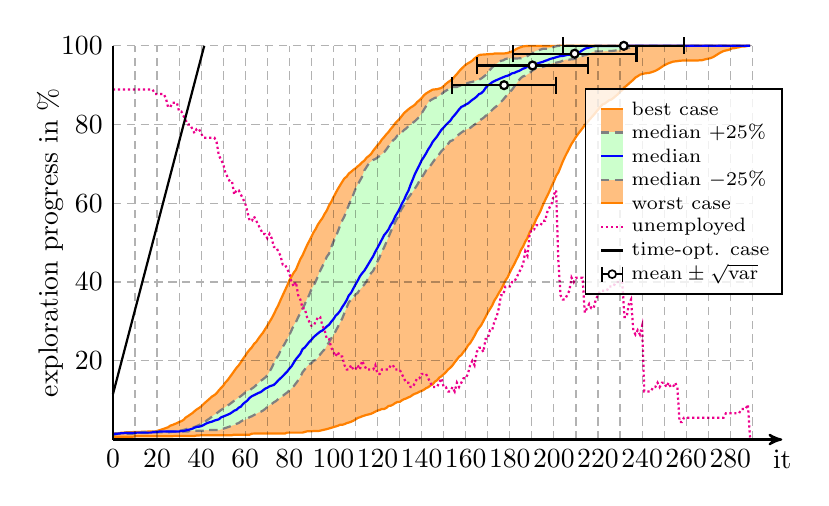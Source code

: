 \begin{tikzpicture}[thick]


% plot data, scaled to 8cm
\begin{scope}[yscale=0.05, xscale=0.028]
\draw[draw=orange, fill=orange!50] (0.00, 0.69) -- (1.00, 0.71) -- (2.00, 0.71) -- (3.00, 0.71) -- (4.00, 0.71) -- (5.00, 0.71) -- (6.00, 0.71) -- (7.00, 0.71) -- (8.00, 0.71) -- (9.00, 0.71) -- (10.00, 0.82) -- (11.00, 0.82) -- (12.00, 0.82) -- (13.00, 0.82) -- (14.00, 0.82) -- (15.00, 0.82) -- (16.00, 0.82) -- (17.00, 0.82) -- (18.00, 0.82) -- (19.00, 0.84) -- (20.00, 0.84) -- (21.00, 0.84) -- (22.00, 0.84) -- (23.00, 0.84) -- (24.00, 0.84) -- (25.00, 0.84) -- (26.00, 0.84) -- (27.00, 0.84) -- (28.00, 0.92) -- (29.00, 0.92) -- (30.00, 0.92) -- (31.00, 0.92) -- (32.00, 0.92) -- (33.00, 0.92) -- (34.00, 0.92) -- (35.00, 0.92) -- (36.00, 0.92) -- (37.00, 0.92) -- (38.00, 1.03) -- (39.00, 1.03) -- (40.00, 1.11) -- (41.00, 1.11) -- (42.00, 1.11) -- (43.00, 1.11) -- (44.00, 1.11) -- (45.00, 1.11) -- (46.00, 1.11) -- (47.00, 1.11) -- (48.00, 1.11) -- (49.00, 1.11) -- (50.00, 1.11) -- (51.00, 1.11) -- (52.00, 1.11) -- (53.00, 1.11) -- (54.00, 1.11) -- (55.00, 1.24) -- (56.00, 1.24) -- (57.00, 1.24) -- (58.00, 1.24) -- (59.00, 1.24) -- (60.00, 1.24) -- (61.00, 1.24) -- (62.00, 1.24) -- (63.00, 1.49) -- (64.00, 1.51) -- (65.00, 1.51) -- (66.00, 1.51) -- (67.00, 1.51) -- (68.00, 1.51) -- (69.00, 1.51) -- (70.00, 1.51) -- (71.00, 1.51) -- (72.00, 1.51) -- (73.00, 1.51) -- (74.00, 1.51) -- (75.00, 1.51) -- (76.00, 1.51) -- (77.00, 1.51) -- (78.00, 1.51) -- (79.00, 1.76) -- (80.00, 1.76) -- (81.00, 1.76) -- (82.00, 1.76) -- (83.00, 1.76) -- (84.00, 1.76) -- (85.00, 1.76) -- (86.00, 1.76) -- (87.00, 1.93) -- (88.00, 2.08) -- (89.00, 2.10) -- (90.00, 2.10) -- (91.00, 2.16) -- (92.00, 2.16) -- (93.00, 2.16) -- (94.00, 2.25) -- (95.00, 2.39) -- (96.00, 2.52) -- (97.00, 2.65) -- (98.00, 2.81) -- (99.00, 2.98) -- (100.00, 3.15) -- (101.00, 3.32) -- (102.00, 3.49) -- (103.00, 3.74) -- (104.00, 3.74) -- (105.00, 3.91) -- (106.00, 4.16) -- (107.00, 4.33) -- (108.00, 4.52) -- (109.00, 4.77) -- (110.00, 5.10) -- (111.00, 5.48) -- (112.00, 5.65) -- (113.00, 5.90) -- (114.00, 6.07) -- (115.00, 6.26) -- (116.00, 6.39) -- (117.00, 6.53) -- (118.00, 6.78) -- (119.00, 7.10) -- (120.00, 7.35) -- (121.00, 7.52) -- (122.00, 7.77) -- (123.00, 7.77) -- (124.00, 8.04) -- (125.00, 8.53) -- (126.00, 8.59) -- (127.00, 8.86) -- (128.00, 9.26) -- (129.00, 9.54) -- (130.00, 9.54) -- (131.00, 9.93) -- (132.00, 10.25) -- (133.00, 10.42) -- (134.00, 10.71) -- (135.00, 10.94) -- (136.00, 11.36) -- (137.00, 11.64) -- (138.00, 11.83) -- (139.00, 12.16) -- (140.00, 12.37) -- (141.00, 12.64) -- (142.00, 13.04) -- (143.00, 13.30) -- (144.00, 13.72) -- (145.00, 14.03) -- (146.00, 14.70) -- (147.00, 15.04) -- (148.00, 15.73) -- (149.00, 16.07) -- (150.00, 16.59) -- (151.00, 17.10) -- (152.00, 17.77) -- (153.00, 18.23) -- (154.00, 18.82) -- (155.00, 19.60) -- (156.00, 20.31) -- (157.00, 21.05) -- (158.00, 21.45) -- (159.00, 22.26) -- (160.00, 22.92) -- (161.00, 23.88) -- (162.00, 24.49) -- (163.00, 25.39) -- (164.00, 26.36) -- (165.00, 27.47) -- (166.00, 28.31) -- (167.00, 29.03) -- (168.00, 30.06) -- (169.00, 31.13) -- (170.00, 32.24) -- (171.00, 33.14) -- (172.00, 34.05) -- (173.00, 35.31) -- (174.00, 36.17) -- (175.00, 37.20) -- (176.00, 38.06) -- (177.00, 39.17) -- (178.00, 40.39) -- (179.00, 41.19) -- (180.00, 42.45) -- (181.00, 43.52) -- (182.00, 44.53) -- (183.00, 45.70) -- (184.00, 46.78) -- (185.00, 48.12) -- (186.00, 49.00) -- (187.00, 50.26) -- (188.00, 51.19) -- (189.00, 52.61) -- (190.00, 53.69) -- (191.00, 54.69) -- (192.00, 56.02) -- (193.00, 57.05) -- (194.00, 58.18) -- (195.00, 59.57) -- (196.00, 60.76) -- (197.00, 61.90) -- (198.00, 63.07) -- (199.00, 64.40) -- (200.00, 65.57) -- (201.00, 66.94) -- (202.00, 67.80) -- (203.00, 69.17) -- (204.00, 70.57) -- (205.00, 71.79) -- (206.00, 72.90) -- (207.00, 73.98) -- (208.00, 75.09) -- (209.00, 75.93) -- (210.00, 76.85) -- (211.00, 77.65) -- (212.00, 78.37) -- (213.00, 79.08) -- (214.00, 79.88) -- (215.00, 80.51) -- (216.00, 81.16) -- (217.00, 81.79) -- (218.00, 82.40) -- (219.00, 83.09) -- (220.00, 83.78) -- (221.00, 84.44) -- (222.00, 85.11) -- (223.00, 85.32) -- (224.00, 85.72) -- (225.00, 86.16) -- (226.00, 86.35) -- (227.00, 86.75) -- (228.00, 87.23) -- (229.00, 87.69) -- (230.00, 88.34) -- (231.00, 88.76) -- (232.00, 89.48) -- (233.00, 89.90) -- (234.00, 90.40) -- (235.00, 90.88) -- (236.00, 91.37) -- (237.00, 91.96) -- (238.00, 92.27) -- (239.00, 92.65) -- (240.00, 92.82) -- (241.00, 92.96) -- (242.00, 93.05) -- (243.00, 93.09) -- (244.00, 93.24) -- (245.00, 93.43) -- (246.00, 93.64) -- (247.00, 93.93) -- (248.00, 94.29) -- (249.00, 94.66) -- (250.00, 95.04) -- (251.00, 95.32) -- (252.00, 95.57) -- (253.00, 95.78) -- (254.00, 95.97) -- (255.00, 96.05) -- (256.00, 96.11) -- (257.00, 96.20) -- (258.00, 96.24) -- (259.00, 96.26) -- (260.00, 96.26) -- (261.00, 96.26) -- (262.00, 96.26) -- (263.00, 96.26) -- (264.00, 96.26) -- (265.00, 96.26) -- (266.00, 96.32) -- (267.00, 96.32) -- (268.00, 96.47) -- (269.00, 96.62) -- (270.00, 96.74) -- (271.00, 96.87) -- (272.00, 97.08) -- (273.00, 97.40) -- (274.00, 97.75) -- (275.00, 98.11) -- (276.00, 98.42) -- (277.00, 98.68) -- (278.00, 98.82) -- (279.00, 98.93) -- (280.00, 99.12) -- (281.00, 99.37) -- (282.00, 99.41) -- (283.00, 99.54) -- (284.00, 99.64) -- (285.00, 99.79) -- (286.00, 99.79) -- (287.00, 99.87) -- (288.00, 99.98) -- (289.00, 100.00) -- (289.00, 100.00) -- (288.00, 100.00) -- (287.00, 100.00) -- (286.00, 100.00) -- (285.00, 100.00) -- (284.00, 100.00) -- (283.00, 100.00) -- (282.00, 100.00) -- (281.00, 100.00) -- (280.00, 100.00) -- (279.00, 100.00) -- (278.00, 100.00) -- (277.00, 100.00) -- (276.00, 100.00) -- (275.00, 100.00) -- (274.00, 100.00) -- (273.00, 100.00) -- (272.00, 100.00) -- (271.00, 100.00) -- (270.00, 100.00) -- (269.00, 100.00) -- (268.00, 100.00) -- (267.00, 100.00) -- (266.00, 100.00) -- (265.00, 100.00) -- (264.00, 100.00) -- (263.00, 100.00) -- (262.00, 100.00) -- (261.00, 100.00) -- (260.00, 100.00) -- (259.00, 100.00) -- (258.00, 100.00) -- (257.00, 100.00) -- (256.00, 100.00) -- (255.00, 100.00) -- (254.00, 100.00) -- (253.00, 100.00) -- (252.00, 100.00) -- (251.00, 100.00) -- (250.00, 100.00) -- (249.00, 100.00) -- (248.00, 100.00) -- (247.00, 100.00) -- (246.00, 100.00) -- (245.00, 100.00) -- (244.00, 100.00) -- (243.00, 100.00) -- (242.00, 100.00) -- (241.00, 100.00) -- (240.00, 100.00) -- (239.00, 100.00) -- (238.00, 100.00) -- (237.00, 100.00) -- (236.00, 100.00) -- (235.00, 100.00) -- (234.00, 100.00) -- (233.00, 100.00) -- (232.00, 100.00) -- (231.00, 100.00) -- (230.00, 100.00) -- (229.00, 100.00) -- (228.00, 100.00) -- (227.00, 100.00) -- (226.00, 100.00) -- (225.00, 100.00) -- (224.00, 100.00) -- (223.00, 100.00) -- (222.00, 100.00) -- (221.00, 100.00) -- (220.00, 100.00) -- (219.00, 100.00) -- (218.00, 100.00) -- (217.00, 100.00) -- (216.00, 100.00) -- (215.00, 100.00) -- (214.00, 100.00) -- (213.00, 100.00) -- (212.00, 100.00) -- (211.00, 100.00) -- (210.00, 100.00) -- (209.00, 100.00) -- (208.00, 100.00) -- (207.00, 100.00) -- (206.00, 100.00) -- (205.00, 100.00) -- (204.00, 100.00) -- (203.00, 100.00) -- (202.00, 100.00) -- (201.00, 99.98) -- (200.00, 99.98) -- (199.00, 99.98) -- (198.00, 99.98) -- (197.00, 99.98) -- (196.00, 99.98) -- (195.00, 99.98) -- (194.00, 99.98) -- (193.00, 99.98) -- (192.00, 99.98) -- (191.00, 99.98) -- (190.00, 99.98) -- (189.00, 99.98) -- (188.00, 99.94) -- (187.00, 99.92) -- (186.00, 99.85) -- (185.00, 99.66) -- (184.00, 99.45) -- (183.00, 99.20) -- (182.00, 98.84) -- (181.00, 98.57) -- (180.00, 98.38) -- (179.00, 98.19) -- (178.00, 98.09) -- (177.00, 98.05) -- (176.00, 98.05) -- (175.00, 98.05) -- (174.00, 98.05) -- (173.00, 98.03) -- (172.00, 97.92) -- (171.00, 97.90) -- (170.00, 97.86) -- (169.00, 97.82) -- (168.00, 97.77) -- (167.00, 97.75) -- (166.00, 97.63) -- (165.00, 97.21) -- (164.00, 96.79) -- (163.00, 96.24) -- (162.00, 95.86) -- (161.00, 95.55) -- (160.00, 95.19) -- (159.00, 94.66) -- (158.00, 94.14) -- (157.00, 93.53) -- (156.00, 92.82) -- (155.00, 92.23) -- (154.00, 91.54) -- (153.00, 91.14) -- (152.00, 90.76) -- (151.00, 90.32) -- (150.00, 89.75) -- (149.00, 89.31) -- (148.00, 89.14) -- (147.00, 88.99) -- (146.00, 88.93) -- (145.00, 88.87) -- (144.00, 88.57) -- (143.00, 88.24) -- (142.00, 87.88) -- (141.00, 87.42) -- (140.00, 86.70) -- (139.00, 86.18) -- (138.00, 85.72) -- (137.00, 85.07) -- (136.00, 84.65) -- (135.00, 84.31) -- (134.00, 83.87) -- (133.00, 83.39) -- (132.00, 82.90) -- (131.00, 82.17) -- (130.00, 81.47) -- (129.00, 80.91) -- (128.00, 80.30) -- (127.00, 79.52) -- (126.00, 78.89) -- (125.00, 78.11) -- (124.00, 77.53) -- (123.00, 76.81) -- (122.00, 76.22) -- (121.00, 75.36) -- (120.00, 74.75) -- (119.00, 74.04) -- (118.00, 73.32) -- (117.00, 72.48) -- (116.00, 72.00) -- (115.00, 71.56) -- (114.00, 70.83) -- (113.00, 70.41) -- (112.00, 69.82) -- (111.00, 69.38) -- (110.00, 68.87) -- (109.00, 68.49) -- (108.00, 67.99) -- (107.00, 67.57) -- (106.00, 66.77) -- (105.00, 66.33) -- (104.00, 65.47) -- (103.00, 64.55) -- (102.00, 63.62) -- (101.00, 62.59) -- (100.00, 61.52) -- (99.00, 60.37) -- (98.00, 59.44) -- (97.00, 58.18) -- (96.00, 57.30) -- (95.00, 56.23) -- (94.00, 55.47) -- (93.00, 54.63) -- (92.00, 53.52) -- (91.00, 52.64) -- (90.00, 51.50) -- (89.00, 50.39) -- (88.00, 49.30) -- (87.00, 48.06) -- (86.00, 46.80) -- (85.00, 45.81) -- (84.00, 44.51) -- (83.00, 43.14) -- (82.00, 42.39) -- (81.00, 41.40) -- (80.00, 40.41) -- (79.00, 39.05) -- (78.00, 37.85) -- (77.00, 36.63) -- (76.00, 35.41) -- (75.00, 34.11) -- (74.00, 33.04) -- (73.00, 31.86) -- (72.00, 30.79) -- (71.00, 29.85) -- (70.00, 28.88) -- (69.00, 28.02) -- (68.00, 27.10) -- (67.00, 26.42) -- (66.00, 25.65) -- (65.00, 24.81) -- (64.00, 24.28) -- (63.00, 23.42) -- (62.00, 22.83) -- (61.00, 22.14) -- (60.00, 21.24) -- (59.00, 20.50) -- (58.00, 19.60) -- (57.00, 18.82) -- (56.00, 18.19) -- (55.00, 17.41) -- (54.00, 16.61) -- (53.00, 15.86) -- (52.00, 15.08) -- (51.00, 14.49) -- (50.00, 13.65) -- (49.00, 13.09) -- (48.00, 12.48) -- (47.00, 11.76) -- (46.00, 11.28) -- (45.00, 10.96) -- (44.00, 10.46) -- (43.00, 9.96) -- (42.00, 9.47) -- (41.00, 8.97) -- (40.00, 8.38) -- (39.00, 8.00) -- (38.00, 7.65) -- (37.00, 7.20) -- (36.00, 6.70) -- (35.00, 6.32) -- (34.00, 5.94) -- (33.00, 5.59) -- (32.00, 4.98) -- (31.00, 4.66) -- (30.00, 4.45) -- (29.00, 4.16) -- (28.00, 3.95) -- (27.00, 3.70) -- (26.00, 3.53) -- (25.00, 3.11) -- (24.00, 2.92) -- (23.00, 2.73) -- (22.00, 2.54) -- (21.00, 2.35) -- (20.00, 2.18) -- (19.00, 2.04) -- (18.00, 2.04) -- (17.00, 2.04) -- (16.00, 2.04) -- (15.00, 1.97) -- (14.00, 1.97) -- (13.00, 1.97) -- (12.00, 1.89) -- (11.00, 1.89) -- (10.00, 1.89) -- (9.00, 1.89) -- (8.00, 1.83) -- (7.00, 1.83) -- (6.00, 1.83) -- (5.00, 1.76) -- (4.00, 1.76) -- (3.00, 1.62) -- (2.00, 1.55) -- (1.00, 1.55) -- (0.00, 1.28);
\draw[gray, densely dashed, fill=green!20] (0.00, 1.28) -- (1.00, 1.28) -- (2.00, 1.47) -- (3.00, 1.47) -- (4.00, 1.47) -- (5.00, 1.47) -- (6.00, 1.47) -- (7.00, 1.47) -- (8.00, 1.47) -- (9.00, 1.47) -- (10.00, 1.64) -- (11.00, 1.68) -- (12.00, 1.68) -- (13.00, 1.68) -- (14.00, 1.68) -- (15.00, 1.68) -- (16.00, 1.68) -- (17.00, 1.68) -- (18.00, 1.76) -- (19.00, 1.83) -- (20.00, 1.83) -- (21.00, 1.83) -- (22.00, 1.83) -- (23.00, 1.83) -- (24.00, 1.83) -- (25.00, 1.83) -- (26.00, 1.89) -- (27.00, 1.95) -- (28.00, 2.00) -- (29.00, 2.00) -- (30.00, 2.00) -- (31.00, 2.02) -- (32.00, 2.02) -- (33.00, 2.02) -- (34.00, 2.02) -- (35.00, 2.25) -- (36.00, 2.25) -- (37.00, 2.25) -- (38.00, 2.25) -- (39.00, 2.25) -- (40.00, 2.25) -- (41.00, 2.25) -- (42.00, 2.42) -- (43.00, 2.42) -- (44.00, 2.42) -- (45.00, 2.42) -- (46.00, 2.42) -- (47.00, 2.42) -- (48.00, 2.42) -- (49.00, 2.56) -- (50.00, 2.75) -- (51.00, 2.94) -- (52.00, 3.11) -- (53.00, 3.30) -- (54.00, 3.55) -- (55.00, 3.72) -- (56.00, 3.99) -- (57.00, 4.18) -- (58.00, 4.58) -- (59.00, 4.89) -- (60.00, 5.06) -- (61.00, 5.31) -- (62.00, 5.69) -- (63.00, 5.92) -- (64.00, 6.22) -- (65.00, 6.55) -- (66.00, 6.87) -- (67.00, 7.04) -- (68.00, 7.35) -- (69.00, 7.75) -- (70.00, 8.30) -- (71.00, 8.78) -- (72.00, 9.03) -- (73.00, 9.47) -- (74.00, 9.79) -- (75.00, 10.31) -- (76.00, 10.65) -- (77.00, 11.07) -- (78.00, 11.53) -- (79.00, 11.93) -- (80.00, 12.46) -- (81.00, 13.04) -- (82.00, 13.55) -- (83.00, 14.28) -- (84.00, 15.06) -- (85.00, 15.90) -- (86.00, 17.10) -- (87.00, 17.81) -- (88.00, 18.59) -- (89.00, 19.11) -- (90.00, 19.41) -- (91.00, 20.02) -- (92.00, 20.21) -- (93.00, 20.79) -- (94.00, 21.63) -- (95.00, 22.31) -- (96.00, 22.92) -- (97.00, 23.86) -- (98.00, 24.72) -- (99.00, 25.71) -- (100.00, 26.42) -- (101.00, 27.56) -- (102.00, 28.59) -- (103.00, 29.70) -- (104.00, 30.77) -- (105.00, 32.16) -- (106.00, 33.52) -- (107.00, 34.89) -- (108.00, 35.45) -- (109.00, 36.04) -- (110.00, 36.84) -- (111.00, 37.24) -- (112.00, 38.14) -- (113.00, 38.69) -- (114.00, 39.38) -- (115.00, 40.16) -- (116.00, 41.21) -- (117.00, 42.24) -- (118.00, 42.81) -- (119.00, 44.00) -- (120.00, 45.28) -- (121.00, 46.40) -- (122.00, 47.74) -- (123.00, 48.83) -- (124.00, 50.12) -- (125.00, 51.42) -- (126.00, 52.80) -- (127.00, 54.00) -- (128.00, 55.22) -- (129.00, 56.25) -- (130.00, 57.55) -- (131.00, 58.62) -- (132.00, 59.48) -- (133.00, 60.60) -- (134.00, 61.44) -- (135.00, 62.19) -- (136.00, 62.99) -- (137.00, 63.81) -- (138.00, 64.65) -- (139.00, 65.68) -- (140.00, 66.54) -- (141.00, 67.36) -- (142.00, 68.33) -- (143.00, 68.77) -- (144.00, 69.57) -- (145.00, 70.34) -- (146.00, 71.14) -- (147.00, 71.73) -- (148.00, 72.48) -- (149.00, 73.26) -- (150.00, 73.81) -- (151.00, 74.63) -- (152.00, 75.09) -- (153.00, 75.80) -- (154.00, 75.97) -- (155.00, 76.56) -- (156.00, 77.04) -- (157.00, 77.53) -- (158.00, 77.95) -- (159.00, 78.34) -- (160.00, 78.70) -- (161.00, 78.95) -- (162.00, 79.12) -- (163.00, 79.58) -- (164.00, 79.98) -- (165.00, 80.45) -- (166.00, 80.82) -- (167.00, 81.31) -- (168.00, 81.66) -- (169.00, 82.19) -- (170.00, 82.61) -- (171.00, 83.18) -- (172.00, 83.70) -- (173.00, 84.25) -- (174.00, 84.69) -- (175.00, 85.15) -- (176.00, 85.76) -- (177.00, 86.33) -- (178.00, 87.04) -- (179.00, 87.63) -- (180.00, 88.28) -- (181.00, 88.85) -- (182.00, 89.62) -- (183.00, 90.42) -- (184.00, 91.18) -- (185.00, 91.81) -- (186.00, 92.25) -- (187.00, 92.40) -- (188.00, 92.75) -- (189.00, 93.13) -- (190.00, 93.59) -- (191.00, 93.99) -- (192.00, 94.37) -- (193.00, 94.37) -- (194.00, 94.48) -- (195.00, 94.66) -- (196.00, 94.83) -- (197.00, 95.06) -- (198.00, 95.27) -- (199.00, 95.51) -- (200.00, 95.61) -- (201.00, 95.72) -- (202.00, 95.82) -- (203.00, 95.97) -- (204.00, 96.22) -- (205.00, 96.47) -- (206.00, 96.47) -- (207.00, 96.49) -- (208.00, 96.58) -- (209.00, 96.62) -- (210.00, 96.83) -- (211.00, 96.95) -- (212.00, 97.23) -- (213.00, 97.46) -- (214.00, 97.65) -- (215.00, 97.75) -- (216.00, 97.96) -- (217.00, 98.30) -- (218.00, 98.51) -- (219.00, 98.55) -- (220.00, 98.57) -- (221.00, 98.59) -- (222.00, 98.59) -- (223.00, 98.61) -- (224.00, 98.66) -- (225.00, 98.66) -- (226.00, 98.66) -- (227.00, 98.74) -- (228.00, 98.80) -- (229.00, 98.82) -- (230.00, 98.91) -- (231.00, 99.18) -- (232.00, 99.39) -- (233.00, 99.45) -- (234.00, 99.50) -- (235.00, 99.62) -- (236.00, 99.81) -- (237.00, 99.87) -- (238.00, 99.92) -- (239.00, 99.98) -- (240.00, 99.98) -- (241.00, 100.00) -- (242.00, 100.00) -- (243.00, 100.00) -- (244.00, 100.00) -- (245.00, 100.00) -- (246.00, 100.00) -- (247.00, 100.00) -- (248.00, 100.00) -- (249.00, 100.00) -- (250.00, 100.00) -- (251.00, 100.00) -- (252.00, 100.00) -- (253.00, 100.00) -- (254.00, 100.00) -- (255.00, 100.00) -- (256.00, 100.00) -- (257.00, 100.00) -- (258.00, 100.00) -- (259.00, 100.00) -- (260.00, 100.00) -- (261.00, 100.00) -- (262.00, 100.00) -- (263.00, 100.00) -- (264.00, 100.00) -- (265.00, 100.00) -- (266.00, 100.00) -- (267.00, 100.00) -- (268.00, 100.00) -- (269.00, 100.00) -- (270.00, 100.00) -- (271.00, 100.00) -- (272.00, 100.00) -- (273.00, 100.00) -- (274.00, 100.00) -- (275.00, 100.00) -- (276.00, 100.00) -- (277.00, 100.00) -- (278.00, 100.00) -- (279.00, 100.00) -- (280.00, 100.00) -- (281.00, 100.00) -- (282.00, 100.00) -- (283.00, 100.00) -- (284.00, 100.00) -- (285.00, 100.00) -- (286.00, 100.00) -- (287.00, 100.00) -- (288.00, 100.00) -- (289.00, 100.00) -- (289.00, 100.00) -- (288.00, 100.00) -- (287.00, 100.00) -- (286.00, 100.00) -- (285.00, 100.00) -- (284.00, 100.00) -- (283.00, 100.00) -- (282.00, 100.00) -- (281.00, 100.00) -- (280.00, 100.00) -- (279.00, 100.00) -- (278.00, 100.00) -- (277.00, 100.00) -- (276.00, 100.00) -- (275.00, 100.00) -- (274.00, 100.00) -- (273.00, 100.00) -- (272.00, 100.00) -- (271.00, 100.00) -- (270.00, 100.00) -- (269.00, 100.00) -- (268.00, 100.00) -- (267.00, 100.00) -- (266.00, 100.00) -- (265.00, 100.00) -- (264.00, 100.00) -- (263.00, 100.00) -- (262.00, 100.00) -- (261.00, 100.00) -- (260.00, 100.00) -- (259.00, 100.00) -- (258.00, 100.00) -- (257.00, 100.00) -- (256.00, 100.00) -- (255.00, 100.00) -- (254.00, 100.00) -- (253.00, 100.00) -- (252.00, 100.00) -- (251.00, 100.00) -- (250.00, 100.00) -- (249.00, 100.00) -- (248.00, 100.00) -- (247.00, 100.00) -- (246.00, 100.00) -- (245.00, 100.00) -- (244.00, 100.00) -- (243.00, 100.00) -- (242.00, 100.00) -- (241.00, 100.00) -- (240.00, 100.00) -- (239.00, 100.00) -- (238.00, 100.00) -- (237.00, 100.00) -- (236.00, 100.00) -- (235.00, 100.00) -- (234.00, 100.00) -- (233.00, 100.00) -- (232.00, 100.00) -- (231.00, 100.00) -- (230.00, 100.00) -- (229.00, 100.00) -- (228.00, 100.00) -- (227.00, 100.00) -- (226.00, 100.00) -- (225.00, 100.00) -- (224.00, 100.00) -- (223.00, 100.00) -- (222.00, 100.00) -- (221.00, 100.00) -- (220.00, 100.00) -- (219.00, 100.00) -- (218.00, 100.00) -- (217.00, 100.00) -- (216.00, 100.00) -- (215.00, 100.00) -- (214.00, 100.00) -- (213.00, 100.00) -- (212.00, 100.00) -- (211.00, 100.00) -- (210.00, 100.00) -- (209.00, 100.00) -- (208.00, 100.00) -- (207.00, 100.00) -- (206.00, 100.00) -- (205.00, 100.00) -- (204.00, 100.00) -- (203.00, 100.00) -- (202.00, 99.98) -- (201.00, 99.89) -- (200.00, 99.73) -- (199.00, 99.54) -- (198.00, 99.39) -- (197.00, 99.29) -- (196.00, 99.24) -- (195.00, 99.24) -- (194.00, 99.05) -- (193.00, 98.87) -- (192.00, 98.74) -- (191.00, 98.45) -- (190.00, 98.00) -- (189.00, 97.77) -- (188.00, 97.40) -- (187.00, 97.19) -- (186.00, 96.98) -- (185.00, 96.83) -- (184.00, 96.81) -- (183.00, 96.79) -- (182.00, 96.79) -- (181.00, 96.79) -- (180.00, 96.79) -- (179.00, 96.77) -- (178.00, 96.64) -- (177.00, 96.30) -- (176.00, 96.20) -- (175.00, 95.82) -- (174.00, 95.46) -- (173.00, 95.02) -- (172.00, 94.50) -- (171.00, 93.91) -- (170.00, 93.28) -- (169.00, 92.56) -- (168.00, 92.08) -- (167.00, 91.68) -- (166.00, 91.37) -- (165.00, 91.22) -- (164.00, 91.01) -- (163.00, 90.84) -- (162.00, 90.72) -- (161.00, 90.57) -- (160.00, 90.38) -- (159.00, 90.19) -- (158.00, 89.96) -- (157.00, 89.79) -- (156.00, 89.54) -- (155.00, 89.54) -- (154.00, 89.50) -- (153.00, 89.20) -- (152.00, 88.91) -- (151.00, 88.59) -- (150.00, 88.22) -- (149.00, 87.73) -- (148.00, 87.31) -- (147.00, 86.91) -- (146.00, 86.77) -- (145.00, 86.47) -- (144.00, 86.16) -- (143.00, 85.57) -- (142.00, 84.67) -- (141.00, 83.76) -- (140.00, 82.84) -- (139.00, 82.04) -- (138.00, 81.41) -- (137.00, 80.89) -- (136.00, 80.45) -- (135.00, 79.96) -- (134.00, 79.56) -- (133.00, 79.02) -- (132.00, 78.60) -- (131.00, 77.99) -- (130.00, 77.42) -- (129.00, 77.21) -- (128.00, 76.43) -- (127.00, 75.95) -- (126.00, 75.28) -- (125.00, 74.48) -- (124.00, 73.68) -- (123.00, 72.97) -- (122.00, 72.46) -- (121.00, 72.06) -- (120.00, 71.64) -- (119.00, 71.25) -- (118.00, 71.01) -- (117.00, 70.53) -- (116.00, 70.07) -- (115.00, 69.19) -- (114.00, 68.33) -- (113.00, 66.73) -- (112.00, 65.74) -- (111.00, 64.71) -- (110.00, 63.64) -- (109.00, 62.19) -- (108.00, 60.93) -- (107.00, 59.59) -- (106.00, 58.24) -- (105.00, 56.73) -- (104.00, 55.64) -- (103.00, 54.30) -- (102.00, 52.83) -- (101.00, 51.42) -- (100.00, 50.24) -- (99.00, 48.86) -- (98.00, 47.20) -- (97.00, 46.44) -- (96.00, 45.07) -- (95.00, 44.02) -- (94.00, 42.87) -- (93.00, 41.52) -- (92.00, 40.22) -- (91.00, 39.05) -- (90.00, 38.12) -- (89.00, 36.71) -- (88.00, 35.64) -- (87.00, 34.34) -- (86.00, 33.27) -- (85.00, 32.14) -- (84.00, 31.04) -- (83.00, 29.85) -- (82.00, 28.99) -- (81.00, 27.75) -- (80.00, 26.55) -- (79.00, 25.52) -- (78.00, 24.43) -- (77.00, 23.50) -- (76.00, 22.52) -- (75.00, 21.34) -- (74.00, 20.50) -- (73.00, 19.41) -- (72.00, 18.23) -- (71.00, 17.20) -- (70.00, 16.26) -- (69.00, 15.73) -- (68.00, 15.29) -- (67.00, 14.89) -- (66.00, 14.32) -- (65.00, 13.86) -- (64.00, 13.32) -- (63.00, 12.94) -- (62.00, 12.50) -- (61.00, 12.31) -- (60.00, 11.97) -- (59.00, 11.47) -- (58.00, 11.03) -- (57.00, 10.65) -- (56.00, 10.23) -- (55.00, 9.87) -- (54.00, 9.45) -- (53.00, 9.01) -- (52.00, 8.63) -- (51.00, 8.25) -- (50.00, 7.86) -- (49.00, 7.50) -- (48.00, 7.08) -- (47.00, 6.64) -- (46.00, 6.26) -- (45.00, 5.88) -- (44.00, 5.42) -- (43.00, 5.04) -- (42.00, 4.66) -- (41.00, 4.31) -- (40.00, 3.97) -- (39.00, 3.68) -- (38.00, 3.42) -- (37.00, 3.21) -- (36.00, 3.05) -- (35.00, 2.81) -- (34.00, 2.79) -- (33.00, 2.60) -- (32.00, 2.44) -- (31.00, 2.29) -- (30.00, 2.25) -- (29.00, 2.25) -- (28.00, 2.06) -- (27.00, 2.06) -- (26.00, 2.04) -- (25.00, 2.04) -- (24.00, 2.04) -- (23.00, 2.04) -- (22.00, 2.04) -- (21.00, 2.04) -- (20.00, 2.04) -- (19.00, 1.97) -- (18.00, 1.97) -- (17.00, 1.89) -- (16.00, 1.89) -- (15.00, 1.89) -- (14.00, 1.89) -- (13.00, 1.83) -- (12.00, 1.76) -- (11.00, 1.76) -- (10.00, 1.76) -- (9.00, 1.76) -- (8.00, 1.76) -- (7.00, 1.76) -- (6.00, 1.76) -- (5.00, 1.72) -- (4.00, 1.62) -- (3.00, 1.62) -- (2.00, 1.55) -- (1.00, 1.55) -- (0.00, 1.28);
\draw[blue] (0.00, 1.28) -- (1.00, 1.47) -- (2.00, 1.47) -- (3.00, 1.55) -- (4.00, 1.62) -- (5.00, 1.62) -- (6.00, 1.68) -- (7.00, 1.68) -- (8.00, 1.68) -- (9.00, 1.68) -- (10.00, 1.72) -- (11.00, 1.76) -- (12.00, 1.76) -- (13.00, 1.76) -- (14.00, 1.76) -- (15.00, 1.76) -- (16.00, 1.76) -- (17.00, 1.76) -- (18.00, 1.83) -- (19.00, 1.89) -- (20.00, 1.91) -- (21.00, 2.02) -- (22.00, 2.02) -- (23.00, 2.02) -- (24.00, 2.02) -- (25.00, 2.02) -- (26.00, 2.02) -- (27.00, 2.04) -- (28.00, 2.04) -- (29.00, 2.04) -- (30.00, 2.04) -- (31.00, 2.18) -- (32.00, 2.18) -- (33.00, 2.29) -- (34.00, 2.46) -- (35.00, 2.58) -- (36.00, 2.75) -- (37.00, 3.00) -- (38.00, 3.21) -- (39.00, 3.26) -- (40.00, 3.40) -- (41.00, 3.65) -- (42.00, 3.99) -- (43.00, 4.24) -- (44.00, 4.41) -- (45.00, 4.56) -- (46.00, 4.81) -- (47.00, 4.98) -- (48.00, 5.12) -- (49.00, 5.63) -- (50.00, 5.84) -- (51.00, 6.07) -- (52.00, 6.30) -- (53.00, 6.55) -- (54.00, 6.91) -- (55.00, 7.33) -- (56.00, 7.54) -- (57.00, 8.07) -- (58.00, 8.34) -- (59.00, 9.03) -- (60.00, 9.49) -- (61.00, 9.93) -- (62.00, 10.59) -- (63.00, 11.01) -- (64.00, 11.28) -- (65.00, 11.55) -- (66.00, 11.85) -- (67.00, 12.04) -- (68.00, 12.48) -- (69.00, 12.90) -- (70.00, 13.15) -- (71.00, 13.51) -- (72.00, 13.69) -- (73.00, 13.88) -- (74.00, 14.43) -- (75.00, 15.04) -- (76.00, 15.56) -- (77.00, 16.09) -- (78.00, 16.68) -- (79.00, 17.24) -- (80.00, 18.00) -- (81.00, 18.59) -- (82.00, 19.53) -- (83.00, 20.42) -- (84.00, 21.09) -- (85.00, 21.78) -- (86.00, 22.96) -- (87.00, 23.38) -- (88.00, 24.07) -- (89.00, 24.76) -- (90.00, 25.33) -- (91.00, 26.00) -- (92.00, 26.49) -- (93.00, 26.97) -- (94.00, 27.41) -- (95.00, 27.70) -- (96.00, 28.19) -- (97.00, 28.73) -- (98.00, 29.15) -- (99.00, 29.91) -- (100.00, 30.56) -- (101.00, 31.44) -- (102.00, 31.97) -- (103.00, 32.66) -- (104.00, 33.65) -- (105.00, 34.47) -- (106.00, 35.43) -- (107.00, 36.61) -- (108.00, 37.26) -- (109.00, 38.33) -- (110.00, 39.38) -- (111.00, 40.35) -- (112.00, 41.44) -- (113.00, 42.22) -- (114.00, 42.87) -- (115.00, 43.77) -- (116.00, 44.70) -- (117.00, 45.64) -- (118.00, 46.54) -- (119.00, 47.70) -- (120.00, 48.71) -- (121.00, 49.76) -- (122.00, 50.83) -- (123.00, 51.92) -- (124.00, 52.59) -- (125.00, 53.37) -- (126.00, 54.51) -- (127.00, 55.39) -- (128.00, 56.65) -- (129.00, 57.57) -- (130.00, 58.60) -- (131.00, 59.86) -- (132.00, 60.81) -- (133.00, 62.13) -- (134.00, 63.18) -- (135.00, 64.73) -- (136.00, 66.08) -- (137.00, 67.49) -- (138.00, 68.58) -- (139.00, 69.69) -- (140.00, 70.89) -- (141.00, 71.75) -- (142.00, 72.67) -- (143.00, 73.70) -- (144.00, 74.54) -- (145.00, 75.59) -- (146.00, 76.29) -- (147.00, 76.98) -- (148.00, 77.86) -- (149.00, 78.68) -- (150.00, 79.25) -- (151.00, 79.90) -- (152.00, 80.45) -- (153.00, 80.97) -- (154.00, 81.81) -- (155.00, 82.42) -- (156.00, 83.13) -- (157.00, 83.85) -- (158.00, 84.48) -- (159.00, 84.73) -- (160.00, 85.07) -- (161.00, 85.34) -- (162.00, 85.82) -- (163.00, 86.28) -- (164.00, 86.66) -- (165.00, 87.12) -- (166.00, 87.73) -- (167.00, 87.94) -- (168.00, 88.45) -- (169.00, 89.29) -- (170.00, 89.90) -- (171.00, 90.30) -- (172.00, 90.74) -- (173.00, 91.03) -- (174.00, 91.30) -- (175.00, 91.54) -- (176.00, 91.79) -- (177.00, 92.02) -- (178.00, 92.25) -- (179.00, 92.40) -- (180.00, 92.65) -- (181.00, 93.01) -- (182.00, 93.11) -- (183.00, 93.40) -- (184.00, 93.57) -- (185.00, 93.87) -- (186.00, 94.20) -- (187.00, 94.37) -- (188.00, 94.79) -- (189.00, 94.92) -- (190.00, 95.04) -- (191.00, 95.21) -- (192.00, 95.36) -- (193.00, 95.61) -- (194.00, 95.78) -- (195.00, 95.93) -- (196.00, 96.18) -- (197.00, 96.35) -- (198.00, 96.60) -- (199.00, 96.77) -- (200.00, 96.91) -- (201.00, 97.10) -- (202.00, 97.25) -- (203.00, 97.40) -- (204.00, 97.40) -- (205.00, 97.54) -- (206.00, 97.71) -- (207.00, 97.71) -- (208.00, 97.84) -- (209.00, 97.90) -- (210.00, 97.94) -- (211.00, 98.19) -- (212.00, 98.51) -- (213.00, 98.91) -- (214.00, 99.24) -- (215.00, 99.45) -- (216.00, 99.56) -- (217.00, 99.77) -- (218.00, 99.89) -- (219.00, 99.94) -- (220.00, 99.94) -- (221.00, 99.94) -- (222.00, 99.94) -- (223.00, 99.94) -- (224.00, 99.94) -- (225.00, 99.94) -- (226.00, 99.94) -- (227.00, 99.94) -- (228.00, 99.94) -- (229.00, 99.96) -- (230.00, 99.98) -- (231.00, 99.98) -- (232.00, 100.00) -- (233.00, 100.00) -- (234.00, 100.00) -- (235.00, 100.00) -- (236.00, 100.00) -- (237.00, 100.00) -- (238.00, 100.00) -- (239.00, 100.00) -- (240.00, 100.00) -- (241.00, 100.00) -- (242.00, 100.00) -- (243.00, 100.00) -- (244.00, 100.00) -- (245.00, 100.00) -- (246.00, 100.00) -- (247.00, 100.00) -- (248.00, 100.00) -- (249.00, 100.00) -- (250.00, 100.00) -- (251.00, 100.00) -- (252.00, 100.00) -- (253.00, 100.00) -- (254.00, 100.00) -- (255.00, 100.00) -- (256.00, 100.00) -- (257.00, 100.00) -- (258.00, 100.00) -- (259.00, 100.00) -- (260.00, 100.00) -- (261.00, 100.00) -- (262.00, 100.00) -- (263.00, 100.00) -- (264.00, 100.00) -- (265.00, 100.00) -- (266.00, 100.00) -- (267.00, 100.00) -- (268.00, 100.00) -- (269.00, 100.00) -- (270.00, 100.00) -- (271.00, 100.00) -- (272.00, 100.00) -- (273.00, 100.00) -- (274.00, 100.00) -- (275.00, 100.00) -- (276.00, 100.00) -- (277.00, 100.00) -- (278.00, 100.00) -- (279.00, 100.00) -- (280.00, 100.00) -- (281.00, 100.00) -- (282.00, 100.00) -- (283.00, 100.00) -- (284.00, 100.00) -- (285.00, 100.00) -- (286.00, 100.00) -- (287.00, 100.00) -- (288.00, 100.00) -- (289.00, 100.00);
\draw[densely dotted, magenta] (0.00, 88.89) -- (1.00, 88.89) -- (2.00, 88.89) -- (3.00, 88.89) -- (4.00, 88.89) -- (5.00, 88.89) -- (6.00, 88.89) -- (7.00, 88.89) -- (8.00, 88.89) -- (9.00, 88.89) -- (10.00, 88.89) -- (11.00, 88.89) -- (12.00, 88.89) -- (13.00, 88.89) -- (14.00, 88.89) -- (15.00, 88.89) -- (16.00, 88.89) -- (17.00, 88.89) -- (18.00, 88.89) -- (19.00, 87.78) -- (20.00, 87.78) -- (21.00, 87.78) -- (22.00, 87.78) -- (23.00, 87.78) -- (24.00, 86.67) -- (25.00, 84.44) -- (26.00, 84.44) -- (27.00, 85.56) -- (28.00, 85.56) -- (29.00, 85.56) -- (30.00, 83.33) -- (31.00, 83.33) -- (32.00, 82.22) -- (33.00, 81.11) -- (34.00, 80.00) -- (35.00, 80.00) -- (36.00, 78.89) -- (37.00, 77.78) -- (38.00, 78.89) -- (39.00, 78.89) -- (40.00, 77.78) -- (41.00, 76.67) -- (42.00, 76.67) -- (43.00, 76.67) -- (44.00, 76.67) -- (45.00, 76.67) -- (46.00, 76.67) -- (47.00, 75.56) -- (48.00, 72.22) -- (49.00, 71.11) -- (50.00, 70.00) -- (51.00, 67.78) -- (52.00, 66.67) -- (53.00, 65.56) -- (54.00, 65.56) -- (55.00, 62.22) -- (56.00, 63.33) -- (57.00, 63.33) -- (58.00, 62.22) -- (59.00, 61.11) -- (60.00, 60.00) -- (61.00, 57.78) -- (62.00, 55.56) -- (63.00, 55.56) -- (64.00, 56.67) -- (65.00, 55.56) -- (66.00, 54.44) -- (67.00, 53.33) -- (68.00, 52.22) -- (69.00, 52.22) -- (70.00, 51.11) -- (71.00, 52.22) -- (72.00, 51.11) -- (73.00, 48.89) -- (74.00, 48.89) -- (75.00, 47.78) -- (76.00, 46.67) -- (77.00, 44.44) -- (78.00, 44.44) -- (79.00, 43.33) -- (80.00, 42.22) -- (81.00, 40.00) -- (82.00, 38.89) -- (83.00, 40.00) -- (84.00, 36.67) -- (85.00, 35.56) -- (86.00, 33.33) -- (87.00, 33.33) -- (88.00, 31.11) -- (89.00, 30.00) -- (90.00, 28.89) -- (91.00, 28.89) -- (92.00, 30.00) -- (93.00, 31.11) -- (94.00, 31.11) -- (95.00, 28.89) -- (96.00, 27.78) -- (97.00, 25.56) -- (98.00, 25.56) -- (99.00, 23.33) -- (100.00, 22.22) -- (101.00, 21.11) -- (102.00, 22.22) -- (103.00, 21.11) -- (104.00, 21.11) -- (105.00, 18.89) -- (106.00, 17.78) -- (107.00, 17.78) -- (108.00, 18.89) -- (109.00, 17.78) -- (110.00, 17.78) -- (111.00, 18.89) -- (112.00, 17.78) -- (113.00, 20.00) -- (114.00, 18.89) -- (115.00, 17.78) -- (116.00, 17.78) -- (117.00, 17.78) -- (118.00, 17.78) -- (119.00, 18.89) -- (120.00, 16.67) -- (121.00, 16.67) -- (122.00, 17.78) -- (123.00, 17.78) -- (124.00, 17.78) -- (125.00, 17.78) -- (126.00, 18.89) -- (127.00, 18.89) -- (128.00, 17.78) -- (129.00, 17.78) -- (130.00, 17.78) -- (131.00, 16.67) -- (132.00, 15.56) -- (133.00, 14.44) -- (134.00, 14.44) -- (135.00, 13.33) -- (136.00, 13.33) -- (137.00, 14.44) -- (138.00, 15.56) -- (139.00, 15.56) -- (140.00, 16.67) -- (141.00, 16.67) -- (142.00, 16.67) -- (143.00, 15.56) -- (144.00, 14.44) -- (145.00, 13.33) -- (146.00, 13.33) -- (147.00, 13.33) -- (148.00, 14.44) -- (149.00, 15.56) -- (150.00, 13.33) -- (151.00, 13.33) -- (152.00, 12.22) -- (153.00, 12.22) -- (154.00, 13.33) -- (155.00, 12.22) -- (156.00, 14.44) -- (157.00, 13.33) -- (158.00, 14.44) -- (159.00, 15.56) -- (160.00, 15.56) -- (161.00, 16.67) -- (162.00, 18.89) -- (163.00, 20.00) -- (164.00, 18.89) -- (165.00, 22.22) -- (166.00, 23.33) -- (167.00, 23.33) -- (168.00, 22.22) -- (169.00, 25.56) -- (170.00, 25.56) -- (171.00, 27.78) -- (172.00, 27.78) -- (173.00, 30.00) -- (174.00, 31.11) -- (175.00, 33.33) -- (176.00, 36.67) -- (177.00, 36.67) -- (178.00, 38.89) -- (179.00, 38.89) -- (180.00, 38.89) -- (181.00, 40.00) -- (182.00, 40.00) -- (183.00, 41.11) -- (184.00, 42.22) -- (185.00, 43.33) -- (186.00, 44.44) -- (187.00, 47.78) -- (188.00, 46.67) -- (189.00, 52.22) -- (190.00, 53.33) -- (191.00, 53.33) -- (192.00, 54.44) -- (193.00, 54.44) -- (194.00, 54.44) -- (195.00, 55.56) -- (196.00, 55.56) -- (197.00, 57.78) -- (198.00, 58.89) -- (199.00, 60.00) -- (200.00, 62.22) -- (201.00, 63.33) -- (202.00, 45.56) -- (203.00, 36.67) -- (204.00, 35.56) -- (205.00, 35.56) -- (206.00, 36.67) -- (207.00, 37.78) -- (208.00, 41.11) -- (209.00, 40.00) -- (210.00, 41.11) -- (211.00, 41.11) -- (212.00, 41.11) -- (213.00, 41.11) -- (214.00, 32.22) -- (215.00, 33.33) -- (216.00, 34.44) -- (217.00, 33.33) -- (218.00, 33.33) -- (219.00, 35.56) -- (220.00, 36.67) -- (221.00, 37.78) -- (222.00, 37.78) -- (223.00, 37.78) -- (224.00, 37.78) -- (225.00, 38.89) -- (226.00, 38.89) -- (227.00, 38.89) -- (228.00, 40.00) -- (229.00, 40.00) -- (230.00, 40.00) -- (231.00, 40.00) -- (232.00, 31.11) -- (233.00, 31.11) -- (234.00, 34.44) -- (235.00, 35.56) -- (236.00, 27.78) -- (237.00, 26.67) -- (238.00, 27.78) -- (239.00, 26.67) -- (240.00, 28.89) -- (241.00, 12.22) -- (242.00, 12.22) -- (243.00, 12.22) -- (244.00, 12.22) -- (245.00, 13.33) -- (246.00, 13.33) -- (247.00, 14.44) -- (248.00, 13.33) -- (249.00, 14.44) -- (250.00, 14.44) -- (251.00, 13.33) -- (252.00, 14.44) -- (253.00, 13.33) -- (254.00, 13.33) -- (255.00, 14.44) -- (256.00, 13.33) -- (257.00, 4.44) -- (258.00, 4.44) -- (259.00, 5.56) -- (260.00, 5.56) -- (261.00, 5.56) -- (262.00, 5.56) -- (263.00, 5.56) -- (264.00, 5.56) -- (265.00, 5.56) -- (266.00, 5.56) -- (267.00, 5.56) -- (268.00, 5.56) -- (269.00, 5.56) -- (270.00, 5.56) -- (271.00, 5.56) -- (272.00, 5.56) -- (273.00, 5.56) -- (274.00, 5.56) -- (275.00, 5.56) -- (276.00, 5.56) -- (277.00, 5.56) -- (278.00, 6.67) -- (279.00, 6.67) -- (280.00, 6.67) -- (281.00, 6.67) -- (282.00, 6.67) -- (283.00, 6.67) -- (284.00, 6.67) -- (285.00, 7.78) -- (286.00, 7.78) -- (287.00, 7.78) -- (288.00, 8.89) -- (289.00, 0.00);
\draw[black] (0.00, 11.53) -- (41.40, 100.00);
\draw[densely dashed, thin, black, ystep=20, xstep=10, opacity=0.3] (0, 0) grid (290, 100);
% axis lables
\node[below] at (0, 0) {0};
\node[below] at (20, 0) {20};
\node[below] at (40, 0) {40};
\node[below] at (60, 0) {60};
\node[below] at (80, 0) {80};
\node[below] at (100, 0) {100};
\node[below] at (120, 0) {120};
\node[below] at (140, 0) {140};
\node[below] at (160, 0) {160};
\node[below] at (180, 0) {180};
\node[below] at (200, 0) {200};
\node[below] at (220, 0) {220};
\node[below] at (240, 0) {240};
\node[below] at (260, 0) {260};
\node[below] at (280, 0) {280};
\draw[|-|] (153.321, 90) -- (201.479, 90);
\node[draw, circle, fill=white, inner sep=0mm, minimum size=1mm] at (177.4, 90) {};
% 90: 177.4  +-  24.079
\draw[|-|] (164.614, 95) -- (215.986, 95);
\node[draw, circle, fill=white, inner sep=0mm, minimum size=1mm] at (190.3, 95) {};
% 95: 190.3  +-  25.686
\draw[|-|] (180.802, 98) -- (237.998, 98);
\node[draw, circle, fill=white, inner sep=0mm, minimum size=1mm] at (209.4, 98) {};
% 98: 209.4  +-  28.598
\draw[|-|] (203.779, 100) -- (259.621, 100);
\node[draw, circle, fill=white, inner sep=0mm, minimum size=1mm] at (231.7, 100) {};
% 100: 231.7  +-  27.921
\end{scope}


% axes lables
\begin{scope}[yscale=0.05]
\draw (0.00, 0.00) -- (0.00, 100.00);
\node[left] at (0, 20) {20};
\node[left] at (0, 40) {40};
\node[left] at (0, 60) {60};
\node[left] at (0, 80) {80};
\node[left] at (0, 100) {100};
\node[rotate=90] at (-0.8, 50) {exploration progress in \%};
\draw[->, >=stealth'] (0.00, 0.00) -- (8.50, 0.00);
\node[below] at (8.5, 0) {it};
\end{scope}


% legend
\begin{scope}[xshift=6cm, yshift=2.5cm]
\draw[semithick, fill=white, fill opacity=0.8] (0, -0.65) rectangle +(2.5, 2.6);
\scriptsize
\draw[semithick,|-|] (0.2, -.4) -- +(0.28, 0) node[right, black] {$\text{mean} \pm \sqrt{\text{var}}$};
\node[semithick,draw, circle, fill=white, inner sep=0mm, minimum size=1mm] at (0.34, -0.4) {};
\draw (0.2, -.1) -- +(0.28, 0) node[right, black] {time-opt. case};
\draw[magenta, densely dotted] (0.2, 0.2) -- +(0.28, 0) node[right, black] {unemployed};
\fill[orange!50] (0.2, 0.5) rectangle +(0.28, 1.2);
\fill[green!20] (0.2, 0.8) rectangle +(0.28, 0.6);
\draw[orange] (0.2, 1.7) -- +(0.28, 0) node[right, black] {best case};
\draw[gray, densely dashed] (0.2, 1.4) -- +(0.28, 0) node[right, black] {median $+25\%$};
\draw[blue] (0.2, 1.1) -- +(0.28, 0) node[right, black] {median};
\draw[gray, densely dashed] (0.2, 0.8) -- +(0.28, 0) node[right, black] {median $-25\%$};
\draw[orange] (0.2, 0.5) -- +(0.28, 0) node[right, black] {worst case};
\end{scope}
\end{tikzpicture}
